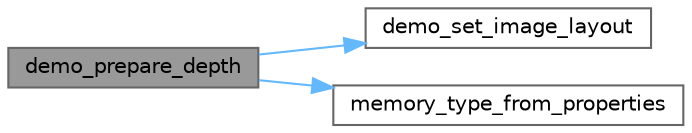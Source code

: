 digraph "demo_prepare_depth"
{
 // LATEX_PDF_SIZE
  bgcolor="transparent";
  edge [fontname=Helvetica,fontsize=10,labelfontname=Helvetica,labelfontsize=10];
  node [fontname=Helvetica,fontsize=10,shape=box,height=0.2,width=0.4];
  rankdir="LR";
  Node1 [id="Node000001",label="demo_prepare_depth",height=0.2,width=0.4,color="gray40", fillcolor="grey60", style="filled", fontcolor="black",tooltip=" "];
  Node1 -> Node2 [id="edge3_Node000001_Node000002",color="steelblue1",style="solid",tooltip=" "];
  Node2 [id="Node000002",label="demo_set_image_layout",height=0.2,width=0.4,color="grey40", fillcolor="white", style="filled",URL="$triangle-vulkan_8c.html#a78e02f1c21c1ee412b77fe42e0b9f272",tooltip=" "];
  Node1 -> Node3 [id="edge4_Node000001_Node000003",color="steelblue1",style="solid",tooltip=" "];
  Node3 [id="Node000003",label="memory_type_from_properties",height=0.2,width=0.4,color="grey40", fillcolor="white", style="filled",URL="$triangle-vulkan_8c.html#aff6bdb11d121e68bf2e3eecc2945ca3b",tooltip=" "];
}
